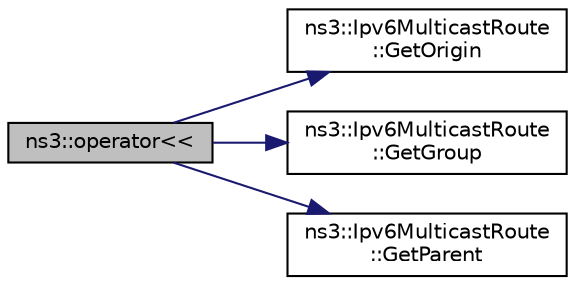digraph "ns3::operator&lt;&lt;"
{
  edge [fontname="Helvetica",fontsize="10",labelfontname="Helvetica",labelfontsize="10"];
  node [fontname="Helvetica",fontsize="10",shape=record];
  rankdir="LR";
  Node1 [label="ns3::operator\<\<",height=0.2,width=0.4,color="black", fillcolor="grey75", style="filled", fontcolor="black"];
  Node1 -> Node2 [color="midnightblue",fontsize="10",style="solid"];
  Node2 [label="ns3::Ipv6MulticastRoute\l::GetOrigin",height=0.2,width=0.4,color="black", fillcolor="white", style="filled",URL="$db/da1/classns3_1_1Ipv6MulticastRoute.html#af55c078cf68fc847f2b550fcd0e706bd",tooltip="Get source address. "];
  Node1 -> Node3 [color="midnightblue",fontsize="10",style="solid"];
  Node3 [label="ns3::Ipv6MulticastRoute\l::GetGroup",height=0.2,width=0.4,color="black", fillcolor="white", style="filled",URL="$db/da1/classns3_1_1Ipv6MulticastRoute.html#a702607378bb9b626cbfcebd28fa3f520",tooltip="Get IPv6 group. "];
  Node1 -> Node4 [color="midnightblue",fontsize="10",style="solid"];
  Node4 [label="ns3::Ipv6MulticastRoute\l::GetParent",height=0.2,width=0.4,color="black", fillcolor="white", style="filled",URL="$db/da1/classns3_1_1Ipv6MulticastRoute.html#a5d7fd8b1fe4e74ee8226158661df7e49",tooltip="Get parent for this route. "];
}
